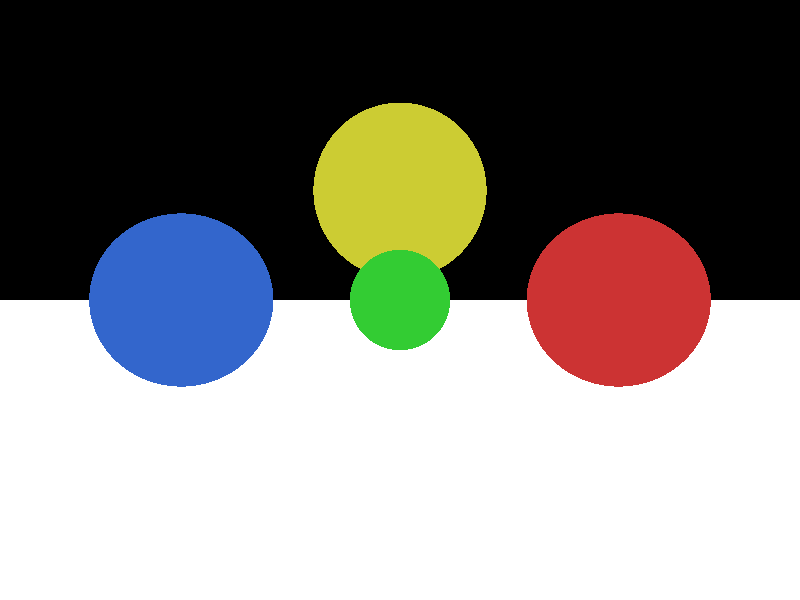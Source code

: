 // csc473, assignment 4  - transforms

camera {
  location  <0, 0, 14>
  up        <0,  1,  0>
  right     <1.33333, 0,  0>
  look_at   <0, 0, 0>
}


light_source {<-10, 10, 10> color rgb <1.5, 1.5, 1.5>}

// red
sphere { <0, 0, 0>, 2
  pigment { color rgb <0.8, 0.2, 0.2>}
  finish { ambient 0.2 diffuse 0.4 specular 0.6 roughness 0.1 }
  translate <-5, 0, 0>
}

// yellow
sphere { <0, 0, 0>, 2
  pigment { color rgb <0.8, 0.8, 0.2>}
  finish { ambient 0.2 diffuse 0.4 specular 0.6 roughness 0.1 }
  translate <0, 2.5, 0>
}

// green
sphere { <0, 0, 0>, 1
  pigment { color rgb <0.2, 0.8, 0.2>}
  finish { ambient 0.2 diffuse 0.4 specular 0.6 roughness 0.1 }
  translate <0, 0, 2>
}

// blue
sphere { <0, 0, 0>, 2
  pigment { color rgb <0.2, 0.4, 0.8>}
  finish { ambient 0.2 diffuse 0.4 specular 0.6 roughness 0.1 }
  translate <5, 0, 0>
}

plane {<0, 1, 0>, -4
  pigment {color rgb <1.0, 1.0, 1.0>}
  finish { ambient 0.4 diffuse 0.8 reflection 0.6 }
}
